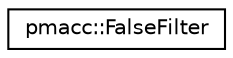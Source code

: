 digraph "Graphical Class Hierarchy"
{
 // LATEX_PDF_SIZE
  edge [fontname="Helvetica",fontsize="10",labelfontname="Helvetica",labelfontsize="10"];
  node [fontname="Helvetica",fontsize="10",shape=record];
  rankdir="LR";
  Node0 [label="pmacc::FalseFilter",height=0.2,width=0.4,color="black", fillcolor="white", style="filled",URL="$classpmacc_1_1_false_filter.html",tooltip=" "];
}
